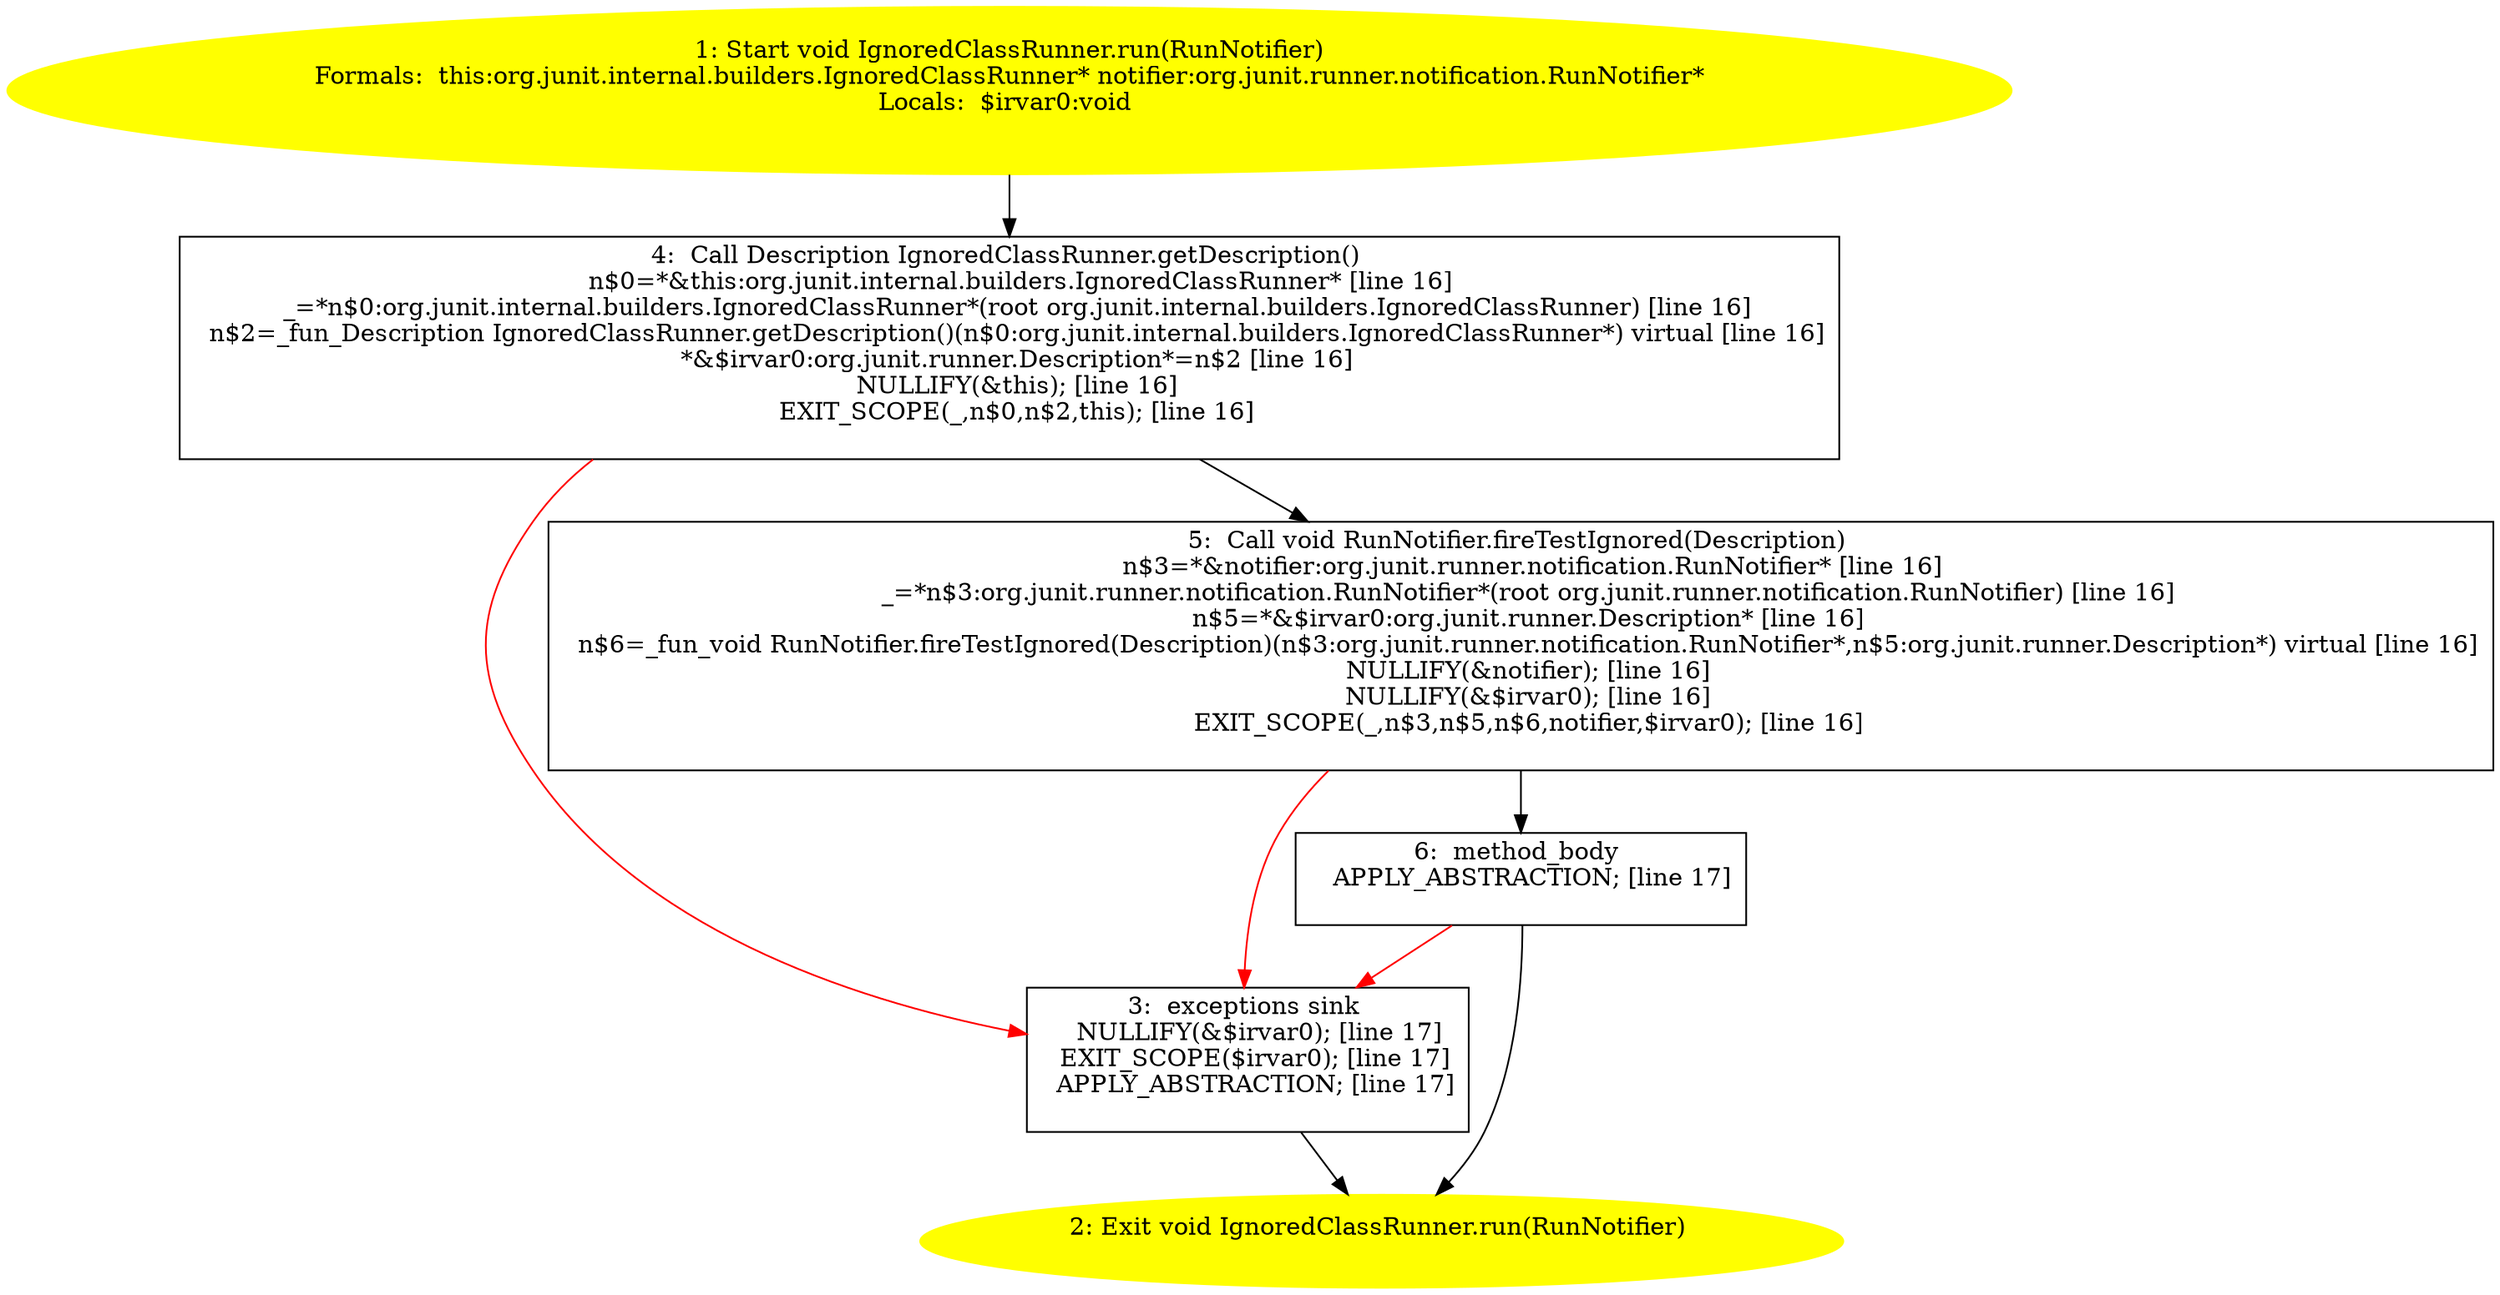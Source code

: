 /* @generated */
digraph cfg {
"org.junit.internal.builders.IgnoredClassRunner.run(org.junit.runner.notification.RunNotifier):void.769429bf811dbc679b3c855fc937b1ab_1" [label="1: Start void IgnoredClassRunner.run(RunNotifier)\nFormals:  this:org.junit.internal.builders.IgnoredClassRunner* notifier:org.junit.runner.notification.RunNotifier*\nLocals:  $irvar0:void \n  " color=yellow style=filled]
	

	 "org.junit.internal.builders.IgnoredClassRunner.run(org.junit.runner.notification.RunNotifier):void.769429bf811dbc679b3c855fc937b1ab_1" -> "org.junit.internal.builders.IgnoredClassRunner.run(org.junit.runner.notification.RunNotifier):void.769429bf811dbc679b3c855fc937b1ab_4" ;
"org.junit.internal.builders.IgnoredClassRunner.run(org.junit.runner.notification.RunNotifier):void.769429bf811dbc679b3c855fc937b1ab_2" [label="2: Exit void IgnoredClassRunner.run(RunNotifier) \n  " color=yellow style=filled]
	

"org.junit.internal.builders.IgnoredClassRunner.run(org.junit.runner.notification.RunNotifier):void.769429bf811dbc679b3c855fc937b1ab_3" [label="3:  exceptions sink \n   NULLIFY(&$irvar0); [line 17]\n  EXIT_SCOPE($irvar0); [line 17]\n  APPLY_ABSTRACTION; [line 17]\n " shape="box"]
	

	 "org.junit.internal.builders.IgnoredClassRunner.run(org.junit.runner.notification.RunNotifier):void.769429bf811dbc679b3c855fc937b1ab_3" -> "org.junit.internal.builders.IgnoredClassRunner.run(org.junit.runner.notification.RunNotifier):void.769429bf811dbc679b3c855fc937b1ab_2" ;
"org.junit.internal.builders.IgnoredClassRunner.run(org.junit.runner.notification.RunNotifier):void.769429bf811dbc679b3c855fc937b1ab_4" [label="4:  Call Description IgnoredClassRunner.getDescription() \n   n$0=*&this:org.junit.internal.builders.IgnoredClassRunner* [line 16]\n  _=*n$0:org.junit.internal.builders.IgnoredClassRunner*(root org.junit.internal.builders.IgnoredClassRunner) [line 16]\n  n$2=_fun_Description IgnoredClassRunner.getDescription()(n$0:org.junit.internal.builders.IgnoredClassRunner*) virtual [line 16]\n  *&$irvar0:org.junit.runner.Description*=n$2 [line 16]\n  NULLIFY(&this); [line 16]\n  EXIT_SCOPE(_,n$0,n$2,this); [line 16]\n " shape="box"]
	

	 "org.junit.internal.builders.IgnoredClassRunner.run(org.junit.runner.notification.RunNotifier):void.769429bf811dbc679b3c855fc937b1ab_4" -> "org.junit.internal.builders.IgnoredClassRunner.run(org.junit.runner.notification.RunNotifier):void.769429bf811dbc679b3c855fc937b1ab_5" ;
	 "org.junit.internal.builders.IgnoredClassRunner.run(org.junit.runner.notification.RunNotifier):void.769429bf811dbc679b3c855fc937b1ab_4" -> "org.junit.internal.builders.IgnoredClassRunner.run(org.junit.runner.notification.RunNotifier):void.769429bf811dbc679b3c855fc937b1ab_3" [color="red" ];
"org.junit.internal.builders.IgnoredClassRunner.run(org.junit.runner.notification.RunNotifier):void.769429bf811dbc679b3c855fc937b1ab_5" [label="5:  Call void RunNotifier.fireTestIgnored(Description) \n   n$3=*&notifier:org.junit.runner.notification.RunNotifier* [line 16]\n  _=*n$3:org.junit.runner.notification.RunNotifier*(root org.junit.runner.notification.RunNotifier) [line 16]\n  n$5=*&$irvar0:org.junit.runner.Description* [line 16]\n  n$6=_fun_void RunNotifier.fireTestIgnored(Description)(n$3:org.junit.runner.notification.RunNotifier*,n$5:org.junit.runner.Description*) virtual [line 16]\n  NULLIFY(&notifier); [line 16]\n  NULLIFY(&$irvar0); [line 16]\n  EXIT_SCOPE(_,n$3,n$5,n$6,notifier,$irvar0); [line 16]\n " shape="box"]
	

	 "org.junit.internal.builders.IgnoredClassRunner.run(org.junit.runner.notification.RunNotifier):void.769429bf811dbc679b3c855fc937b1ab_5" -> "org.junit.internal.builders.IgnoredClassRunner.run(org.junit.runner.notification.RunNotifier):void.769429bf811dbc679b3c855fc937b1ab_6" ;
	 "org.junit.internal.builders.IgnoredClassRunner.run(org.junit.runner.notification.RunNotifier):void.769429bf811dbc679b3c855fc937b1ab_5" -> "org.junit.internal.builders.IgnoredClassRunner.run(org.junit.runner.notification.RunNotifier):void.769429bf811dbc679b3c855fc937b1ab_3" [color="red" ];
"org.junit.internal.builders.IgnoredClassRunner.run(org.junit.runner.notification.RunNotifier):void.769429bf811dbc679b3c855fc937b1ab_6" [label="6:  method_body \n   APPLY_ABSTRACTION; [line 17]\n " shape="box"]
	

	 "org.junit.internal.builders.IgnoredClassRunner.run(org.junit.runner.notification.RunNotifier):void.769429bf811dbc679b3c855fc937b1ab_6" -> "org.junit.internal.builders.IgnoredClassRunner.run(org.junit.runner.notification.RunNotifier):void.769429bf811dbc679b3c855fc937b1ab_2" ;
	 "org.junit.internal.builders.IgnoredClassRunner.run(org.junit.runner.notification.RunNotifier):void.769429bf811dbc679b3c855fc937b1ab_6" -> "org.junit.internal.builders.IgnoredClassRunner.run(org.junit.runner.notification.RunNotifier):void.769429bf811dbc679b3c855fc937b1ab_3" [color="red" ];
}
